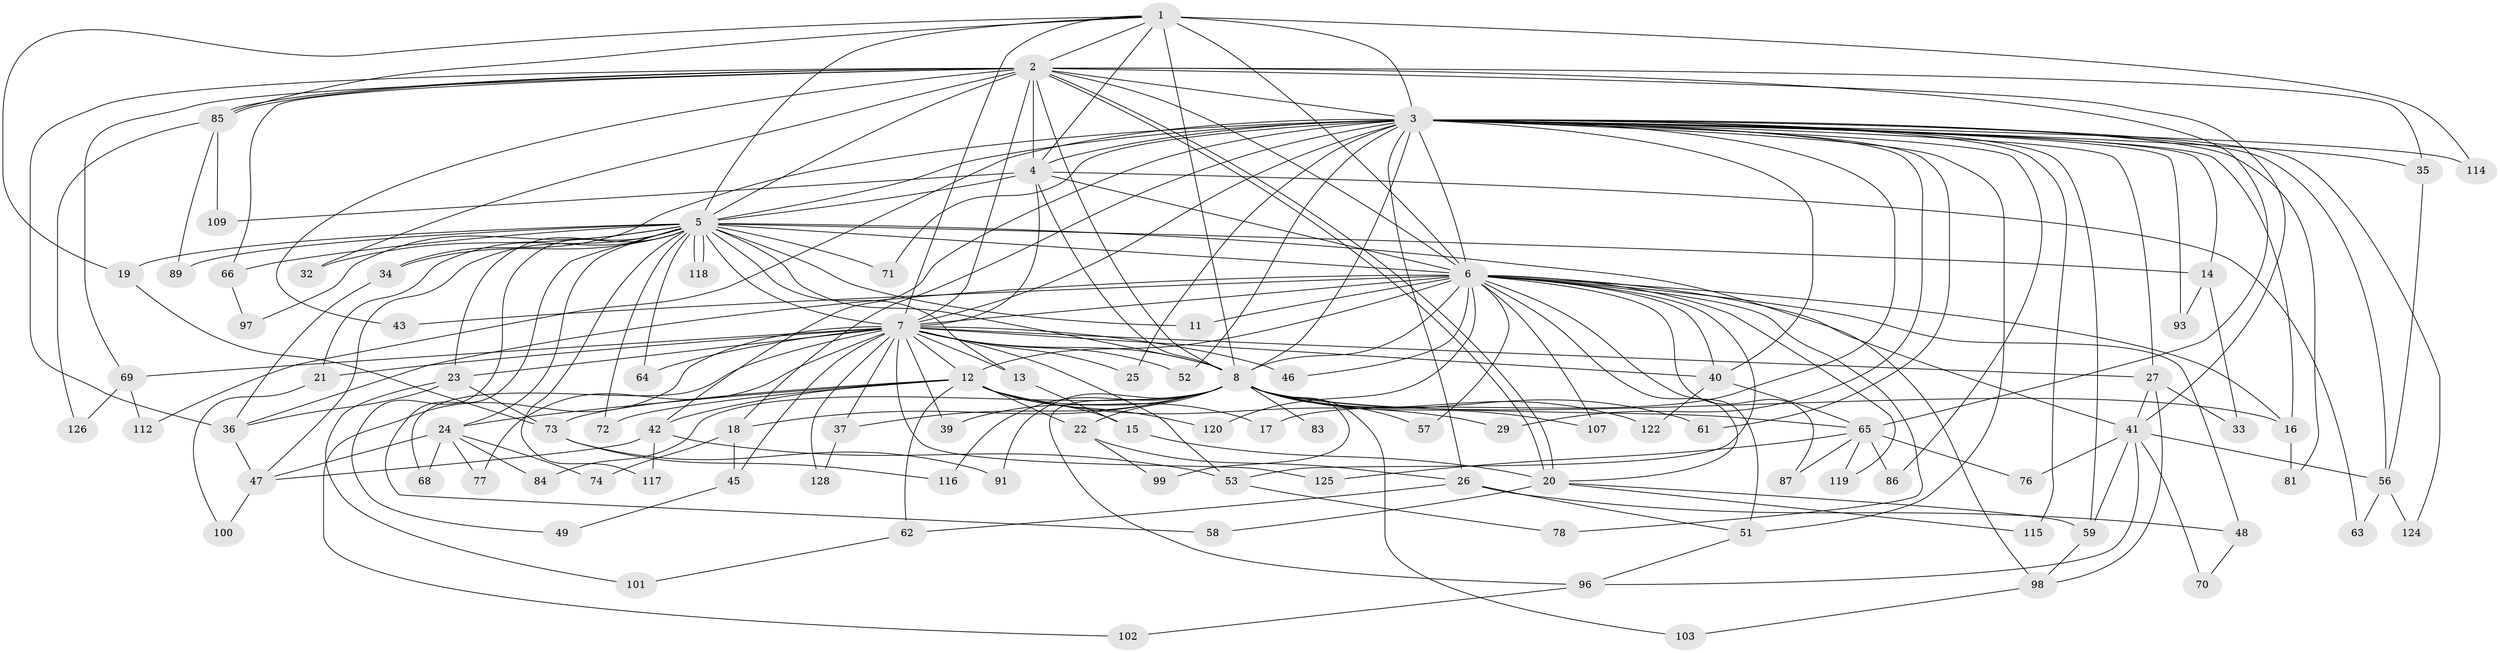 // Generated by graph-tools (version 1.1) at 2025/23/03/03/25 07:23:47]
// undirected, 97 vertices, 223 edges
graph export_dot {
graph [start="1"]
  node [color=gray90,style=filled];
  1 [super="+110"];
  2 [super="+106"];
  3 [super="+10"];
  4 [super="+44"];
  5 [super="+108"];
  6 [super="+55"];
  7 [super="+90"];
  8 [super="+9"];
  11;
  12;
  13;
  14;
  15 [super="+75"];
  16 [super="+30"];
  17;
  18 [super="+80"];
  19;
  20 [super="+38"];
  21 [super="+54"];
  22;
  23 [super="+88"];
  24 [super="+28"];
  25;
  26 [super="+127"];
  27 [super="+31"];
  29;
  32;
  33;
  34;
  35;
  36;
  37;
  39;
  40 [super="+92"];
  41 [super="+50"];
  42;
  43;
  45;
  46 [super="+111"];
  47 [super="+67"];
  48 [super="+104"];
  49;
  51 [super="+95"];
  52;
  53 [super="+82"];
  56 [super="+60"];
  57;
  58;
  59 [super="+123"];
  61;
  62;
  63;
  64;
  65 [super="+94"];
  66;
  68;
  69;
  70 [super="+113"];
  71;
  72;
  73 [super="+79"];
  74;
  76;
  77;
  78;
  81;
  83;
  84;
  85;
  86;
  87;
  89;
  91;
  93;
  96 [super="+121"];
  97;
  98 [super="+105"];
  99;
  100;
  101;
  102;
  103;
  107;
  109;
  112;
  114;
  115;
  116;
  117;
  118;
  119;
  120;
  122;
  124;
  125;
  126;
  128;
  1 -- 2;
  1 -- 3 [weight=2];
  1 -- 4;
  1 -- 5;
  1 -- 6;
  1 -- 7;
  1 -- 8 [weight=2];
  1 -- 19;
  1 -- 114;
  1 -- 85;
  2 -- 3 [weight=2];
  2 -- 4;
  2 -- 5 [weight=2];
  2 -- 6;
  2 -- 7 [weight=2];
  2 -- 8 [weight=2];
  2 -- 20;
  2 -- 20;
  2 -- 32;
  2 -- 35;
  2 -- 36;
  2 -- 41;
  2 -- 43;
  2 -- 65;
  2 -- 66;
  2 -- 69;
  2 -- 85;
  2 -- 85;
  3 -- 4 [weight=2];
  3 -- 5 [weight=2];
  3 -- 6 [weight=2];
  3 -- 7 [weight=2];
  3 -- 8 [weight=4];
  3 -- 16;
  3 -- 17;
  3 -- 18 [weight=2];
  3 -- 29;
  3 -- 51;
  3 -- 52;
  3 -- 71;
  3 -- 86;
  3 -- 93;
  3 -- 115;
  3 -- 14;
  3 -- 81;
  3 -- 25;
  3 -- 26;
  3 -- 27;
  3 -- 34;
  3 -- 35;
  3 -- 40;
  3 -- 42;
  3 -- 112;
  3 -- 114;
  3 -- 124;
  3 -- 61;
  3 -- 56;
  3 -- 59;
  4 -- 5;
  4 -- 6 [weight=2];
  4 -- 7;
  4 -- 8 [weight=2];
  4 -- 63;
  4 -- 109;
  5 -- 6;
  5 -- 7;
  5 -- 8 [weight=2];
  5 -- 11;
  5 -- 13;
  5 -- 14;
  5 -- 19;
  5 -- 21 [weight=2];
  5 -- 23;
  5 -- 24;
  5 -- 32;
  5 -- 34;
  5 -- 49;
  5 -- 58;
  5 -- 64;
  5 -- 66;
  5 -- 71;
  5 -- 72;
  5 -- 89;
  5 -- 97;
  5 -- 117;
  5 -- 118;
  5 -- 118;
  5 -- 47;
  5 -- 98;
  6 -- 7;
  6 -- 8 [weight=2];
  6 -- 11;
  6 -- 12;
  6 -- 16;
  6 -- 41;
  6 -- 43;
  6 -- 46;
  6 -- 48;
  6 -- 51 [weight=2];
  6 -- 57;
  6 -- 78;
  6 -- 87;
  6 -- 107;
  6 -- 119;
  6 -- 120;
  6 -- 40;
  6 -- 53;
  6 -- 20;
  6 -- 36;
  7 -- 8 [weight=2];
  7 -- 12;
  7 -- 13;
  7 -- 21;
  7 -- 23;
  7 -- 25;
  7 -- 27 [weight=2];
  7 -- 37;
  7 -- 39;
  7 -- 40;
  7 -- 45;
  7 -- 46 [weight=2];
  7 -- 52;
  7 -- 53;
  7 -- 64;
  7 -- 68;
  7 -- 69;
  7 -- 77;
  7 -- 102;
  7 -- 125;
  7 -- 128;
  8 -- 18;
  8 -- 22;
  8 -- 37;
  8 -- 39;
  8 -- 65;
  8 -- 83 [weight=2];
  8 -- 84;
  8 -- 91;
  8 -- 96;
  8 -- 99;
  8 -- 103;
  8 -- 107;
  8 -- 122;
  8 -- 116;
  8 -- 57;
  8 -- 61;
  8 -- 16;
  12 -- 15;
  12 -- 17;
  12 -- 22;
  12 -- 24 [weight=2];
  12 -- 29;
  12 -- 42;
  12 -- 62;
  12 -- 72;
  12 -- 73;
  12 -- 120;
  13 -- 15;
  14 -- 33;
  14 -- 93;
  15 -- 20;
  16 -- 81;
  18 -- 45;
  18 -- 74;
  19 -- 73;
  20 -- 58;
  20 -- 59;
  20 -- 115;
  21 -- 100;
  22 -- 26;
  22 -- 99;
  23 -- 73;
  23 -- 36;
  23 -- 101;
  24 -- 47;
  24 -- 68;
  24 -- 74;
  24 -- 84;
  24 -- 77;
  26 -- 48;
  26 -- 62;
  26 -- 51;
  27 -- 33;
  27 -- 98;
  27 -- 41;
  34 -- 36;
  35 -- 56;
  36 -- 47;
  37 -- 128;
  40 -- 122;
  40 -- 65;
  41 -- 56;
  41 -- 59;
  41 -- 70 [weight=3];
  41 -- 76;
  41 -- 96;
  42 -- 47;
  42 -- 53;
  42 -- 117;
  45 -- 49;
  47 -- 100;
  48 -- 70;
  51 -- 96;
  53 -- 78;
  56 -- 63;
  56 -- 124;
  59 -- 98;
  62 -- 101;
  65 -- 76;
  65 -- 86;
  65 -- 87;
  65 -- 125;
  65 -- 119;
  66 -- 97;
  69 -- 112;
  69 -- 126;
  73 -- 91;
  73 -- 116;
  85 -- 89;
  85 -- 109;
  85 -- 126;
  96 -- 102;
  98 -- 103;
}
